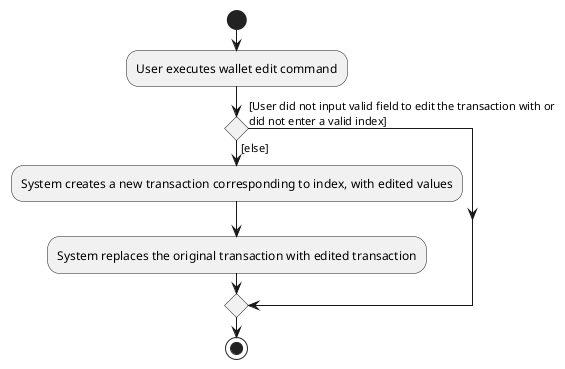 @startuml
start
:User executes wallet edit command;

if () then ([User did not input valid field to edit the transaction with or
did not enter a valid index])
else ([else])
        :System creates a new transaction corresponding to index, with edited values;
        :System replaces the original transaction with edited transaction;
endif
stop
@enduml
